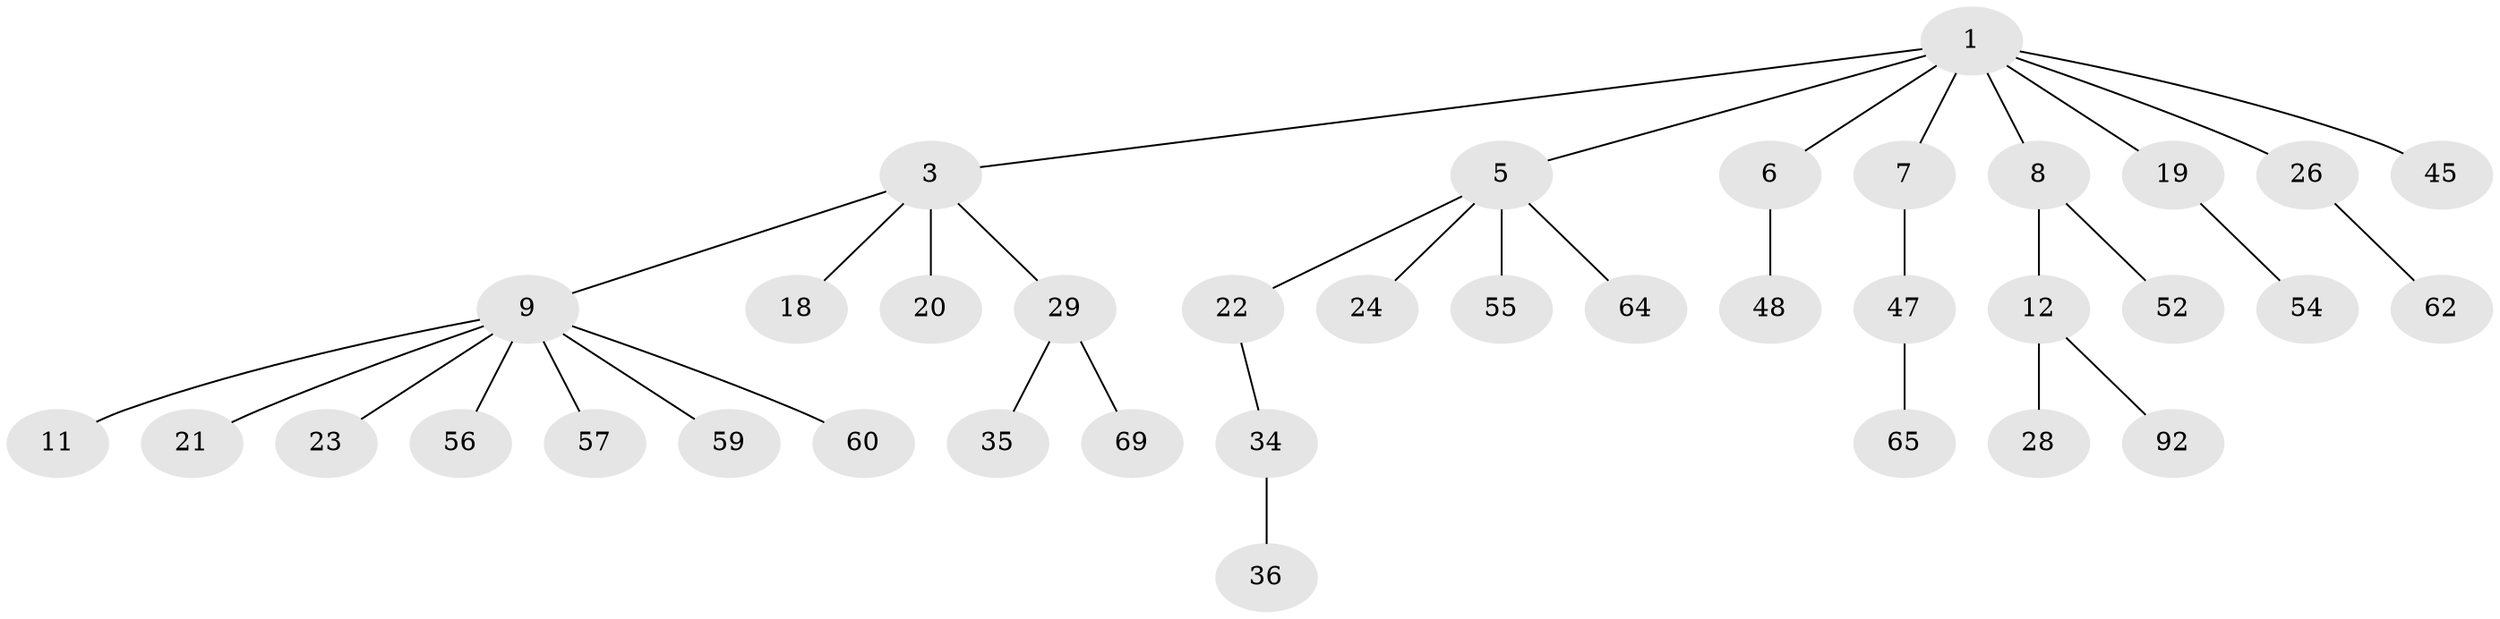 // original degree distribution, {5: 0.0425531914893617, 4: 0.09574468085106383, 7: 0.010638297872340425, 2: 0.20212765957446807, 3: 0.1276595744680851, 1: 0.5212765957446809}
// Generated by graph-tools (version 1.1) at 2025/19/03/04/25 18:19:19]
// undirected, 37 vertices, 36 edges
graph export_dot {
graph [start="1"]
  node [color=gray90,style=filled];
  1 [super="+2"];
  3 [super="+4+75+51"];
  5 [super="+16+40+77+30+50"];
  6;
  7 [super="+15"];
  8 [super="+67"];
  9 [super="+10+25+14+32"];
  11 [super="+38"];
  12 [super="+13+78"];
  18 [super="+43+42"];
  19 [super="+61+49"];
  20;
  21;
  22 [super="+31+94"];
  23;
  24 [super="+46+58"];
  26 [super="+80+91+41"];
  28;
  29;
  34 [super="+89+93"];
  35 [super="+84"];
  36;
  45 [super="+72"];
  47 [super="+79"];
  48 [super="+82"];
  52 [super="+74"];
  54 [super="+73"];
  55;
  56 [super="+76+81"];
  57;
  59;
  60;
  62;
  64 [super="+68"];
  65;
  69;
  92;
  1 -- 5;
  1 -- 7;
  1 -- 8;
  1 -- 45;
  1 -- 19;
  1 -- 3;
  1 -- 6;
  1 -- 26;
  3 -- 18;
  3 -- 20;
  3 -- 9;
  3 -- 29;
  5 -- 24;
  5 -- 22;
  5 -- 55;
  5 -- 64;
  6 -- 48;
  7 -- 47;
  8 -- 12;
  8 -- 52;
  9 -- 11;
  9 -- 23;
  9 -- 59;
  9 -- 21;
  9 -- 56;
  9 -- 60;
  9 -- 57;
  12 -- 28;
  12 -- 92;
  19 -- 54;
  22 -- 34;
  26 -- 62;
  29 -- 35;
  29 -- 69;
  34 -- 36;
  47 -- 65;
}
